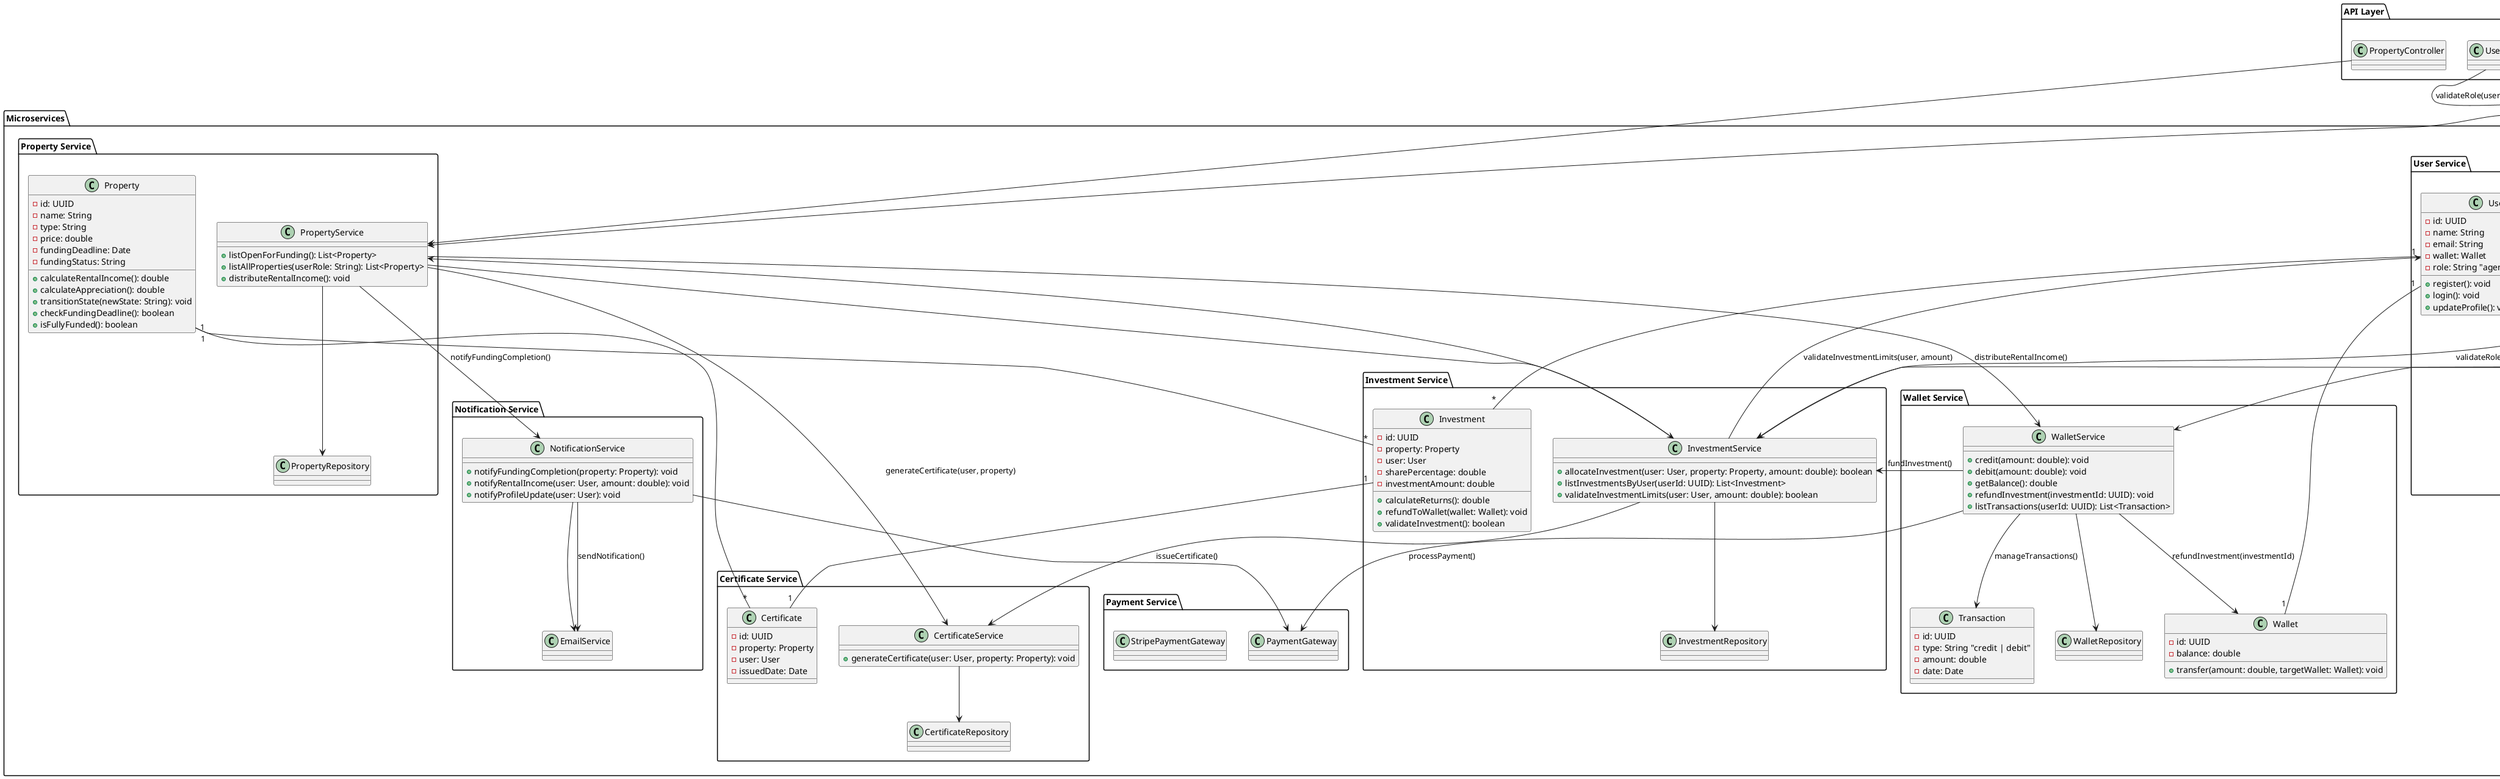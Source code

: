 @startuml archi-diagram-v6-corrected

' Layers
package "API Layer" {
    class PropertyController
    class InvestmentController
    class UserController
    class WalletController
}

package "Microservices" {
    package "Property Service" {
        class PropertyService {
            + listOpenForFunding(): List<Property>
            + listAllProperties(userRole: String): List<Property>
            + distributeRentalIncome(): void
        }
        class PropertyRepository
        class Property {
          - id: UUID
          - name: String
          - type: String
          - price: double
          - fundingDeadline: Date
          - fundingStatus: String
          + calculateRentalIncome(): double
          + calculateAppreciation(): double
          + transitionState(newState: String): void
          + checkFundingDeadline(): boolean
          + isFullyFunded(): boolean
        }
    }

    package "Investment Service" {
        class InvestmentService {
            + allocateInvestment(user: User, property: Property, amount: double): boolean
            + listInvestmentsByUser(userId: UUID): List<Investment>
            + validateInvestmentLimits(user: User, amount: double): boolean
        }
        class InvestmentRepository
        class Investment {
          - id: UUID
          - property: Property
          - user: User
          - sharePercentage: double
          - investmentAmount: double
          + calculateReturns(): double
          + refundToWallet(wallet: Wallet): void
          + validateInvestment(): boolean
        }
    }

    package "User Service" {
        class UserService {
            + validateRole(user: User, requiredRole: String): boolean
        }
        class UserRepository
        class User {
          - id: UUID
          - name: String
          - email: String
          - wallet: Wallet
          - role: String "agent | investor"
          + register(): void
          + login(): void
          + updateProfile(): void
        }
    }

    package "Wallet Service" {
        class WalletService {
            + credit(amount: double): void
            + debit(amount: double): void
            + getBalance(): double
            + refundInvestment(investmentId: UUID): void
            + listTransactions(userId: UUID): List<Transaction>
        }
        class WalletRepository
        class Wallet {
          - id: UUID
          - balance: double
          + transfer(amount: double, targetWallet: Wallet): void
        }
        class Transaction {
          - id: UUID
          - type: String "credit | debit"
          - amount: double
          - date: Date
        }
    }

    package "Notification Service" {
        class NotificationService {
            + notifyFundingCompletion(property: Property): void
            + notifyRentalIncome(user: User, amount: double): void
            + notifyProfileUpdate(user: User): void
        }
        class EmailService
    }

    package "Payment Service" {
        class PaymentGateway
        class StripePaymentGateway
    }

    package "Certificate Service" {
        class CertificateService {
            + generateCertificate(user: User, property: Property): void
        }
        class CertificateRepository
        class Certificate {
          - id: UUID
          - property: Property
          - user: User
          - issuedDate: Date
        }
    }
}

' Relationships
PropertyController --> PropertyService
UserController --> UserService
InvestmentController --> InvestmentService
WalletController --> WalletService

PropertyService --> PropertyRepository
InvestmentService --> InvestmentRepository
InvestmentService --> PropertyService
InvestmentService --> CertificateService : issueCertificate()
UserService --> UserRepository
WalletService --> WalletRepository
CertificateService --> CertificateRepository
NotificationService --> EmailService
NotificationService --> PaymentGateway

Property "1" -- "*" Investment
User "1" -- "*" Investment
User "1" -- "1" Wallet
Investment "1" -- "1" Certificate
Property "1" -- "*" Certificate
WalletService --> Transaction : manageTransactions()

' Domain-Specific Enhancements
PropertyService --> NotificationService : notifyFundingCompletion()
PropertyService --> InvestmentService
PropertyService --> WalletService : distributeRentalIncome()
WalletService --> PaymentGateway : processPayment()
WalletService --> InvestmentService : fundInvestment()
NotificationService --> EmailService : sendNotification()
InvestmentService --> User : validateInvestmentLimits(user, amount)
WalletService --> Wallet : refundInvestment(investmentId)
PropertyService --> CertificateService : generateCertificate(user, property)

' Role validation
UserService --> PropertyService : validateRole(user, requiredRole)
UserService --> InvestmentService : validateRole(user, requiredRole)

@enduml
